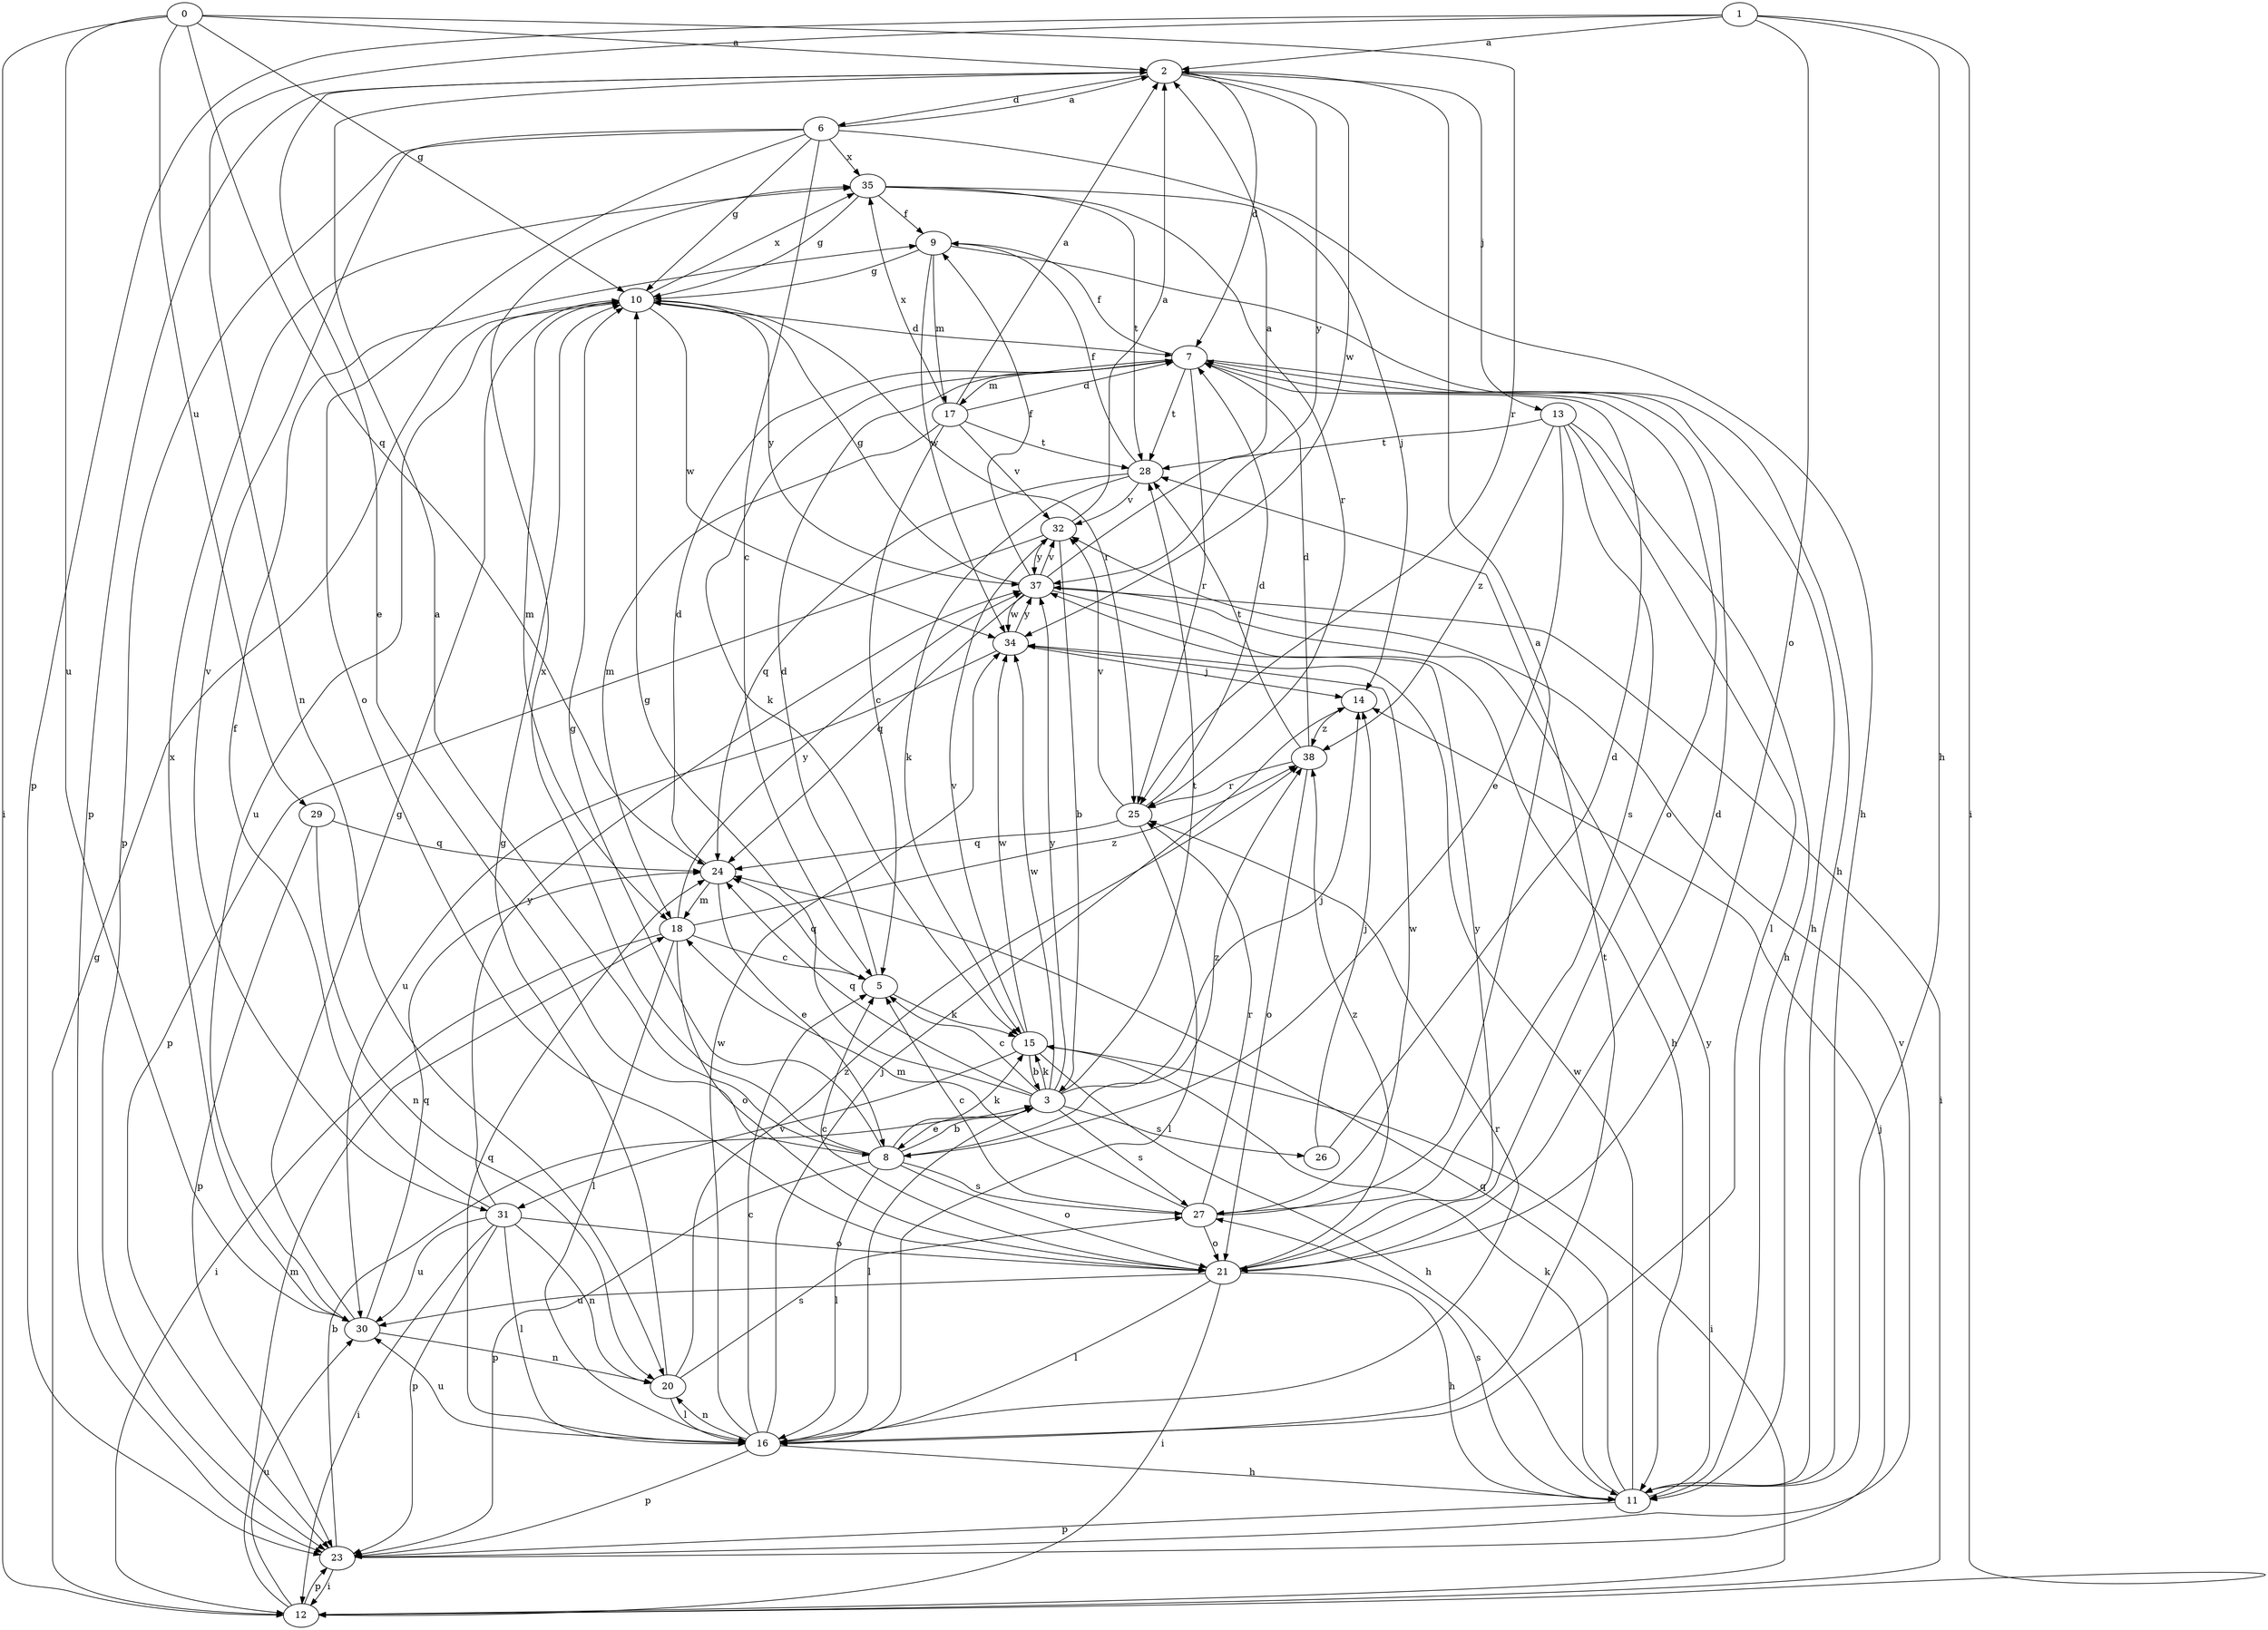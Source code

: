 strict digraph  {
0;
1;
2;
3;
5;
6;
7;
8;
9;
10;
11;
12;
13;
14;
15;
16;
17;
18;
20;
21;
23;
24;
25;
26;
27;
28;
29;
30;
31;
32;
34;
35;
37;
38;
0 -> 2  [label=a];
0 -> 10  [label=g];
0 -> 12  [label=i];
0 -> 24  [label=q];
0 -> 25  [label=r];
0 -> 29  [label=u];
0 -> 30  [label=u];
1 -> 2  [label=a];
1 -> 11  [label=h];
1 -> 12  [label=i];
1 -> 20  [label=n];
1 -> 21  [label=o];
1 -> 23  [label=p];
2 -> 6  [label=d];
2 -> 7  [label=d];
2 -> 8  [label=e];
2 -> 13  [label=j];
2 -> 23  [label=p];
2 -> 34  [label=w];
2 -> 37  [label=y];
3 -> 5  [label=c];
3 -> 8  [label=e];
3 -> 10  [label=g];
3 -> 14  [label=j];
3 -> 15  [label=k];
3 -> 16  [label=l];
3 -> 24  [label=q];
3 -> 26  [label=s];
3 -> 27  [label=s];
3 -> 28  [label=t];
3 -> 34  [label=w];
3 -> 37  [label=y];
5 -> 7  [label=d];
5 -> 15  [label=k];
5 -> 24  [label=q];
6 -> 2  [label=a];
6 -> 5  [label=c];
6 -> 10  [label=g];
6 -> 11  [label=h];
6 -> 21  [label=o];
6 -> 23  [label=p];
6 -> 31  [label=v];
6 -> 35  [label=x];
7 -> 9  [label=f];
7 -> 11  [label=h];
7 -> 15  [label=k];
7 -> 17  [label=m];
7 -> 21  [label=o];
7 -> 25  [label=r];
7 -> 28  [label=t];
8 -> 2  [label=a];
8 -> 3  [label=b];
8 -> 10  [label=g];
8 -> 15  [label=k];
8 -> 16  [label=l];
8 -> 21  [label=o];
8 -> 23  [label=p];
8 -> 27  [label=s];
8 -> 35  [label=x];
8 -> 38  [label=z];
9 -> 10  [label=g];
9 -> 11  [label=h];
9 -> 17  [label=m];
9 -> 34  [label=w];
10 -> 7  [label=d];
10 -> 18  [label=m];
10 -> 25  [label=r];
10 -> 30  [label=u];
10 -> 34  [label=w];
10 -> 35  [label=x];
10 -> 37  [label=y];
11 -> 15  [label=k];
11 -> 23  [label=p];
11 -> 24  [label=q];
11 -> 27  [label=s];
11 -> 34  [label=w];
11 -> 37  [label=y];
12 -> 10  [label=g];
12 -> 18  [label=m];
12 -> 23  [label=p];
12 -> 30  [label=u];
13 -> 8  [label=e];
13 -> 11  [label=h];
13 -> 16  [label=l];
13 -> 27  [label=s];
13 -> 28  [label=t];
13 -> 38  [label=z];
14 -> 38  [label=z];
15 -> 3  [label=b];
15 -> 11  [label=h];
15 -> 12  [label=i];
15 -> 31  [label=v];
15 -> 32  [label=v];
15 -> 34  [label=w];
16 -> 5  [label=c];
16 -> 11  [label=h];
16 -> 14  [label=j];
16 -> 20  [label=n];
16 -> 23  [label=p];
16 -> 24  [label=q];
16 -> 25  [label=r];
16 -> 28  [label=t];
16 -> 30  [label=u];
16 -> 34  [label=w];
17 -> 2  [label=a];
17 -> 5  [label=c];
17 -> 7  [label=d];
17 -> 18  [label=m];
17 -> 28  [label=t];
17 -> 32  [label=v];
17 -> 35  [label=x];
18 -> 5  [label=c];
18 -> 12  [label=i];
18 -> 16  [label=l];
18 -> 21  [label=o];
18 -> 37  [label=y];
18 -> 38  [label=z];
20 -> 10  [label=g];
20 -> 16  [label=l];
20 -> 27  [label=s];
20 -> 38  [label=z];
21 -> 5  [label=c];
21 -> 7  [label=d];
21 -> 11  [label=h];
21 -> 12  [label=i];
21 -> 16  [label=l];
21 -> 30  [label=u];
21 -> 37  [label=y];
21 -> 38  [label=z];
23 -> 3  [label=b];
23 -> 12  [label=i];
23 -> 14  [label=j];
23 -> 32  [label=v];
24 -> 7  [label=d];
24 -> 8  [label=e];
24 -> 18  [label=m];
25 -> 7  [label=d];
25 -> 16  [label=l];
25 -> 24  [label=q];
25 -> 32  [label=v];
26 -> 7  [label=d];
26 -> 14  [label=j];
27 -> 2  [label=a];
27 -> 5  [label=c];
27 -> 18  [label=m];
27 -> 21  [label=o];
27 -> 25  [label=r];
27 -> 34  [label=w];
28 -> 9  [label=f];
28 -> 15  [label=k];
28 -> 24  [label=q];
28 -> 32  [label=v];
29 -> 20  [label=n];
29 -> 23  [label=p];
29 -> 24  [label=q];
30 -> 10  [label=g];
30 -> 20  [label=n];
30 -> 24  [label=q];
30 -> 35  [label=x];
31 -> 9  [label=f];
31 -> 12  [label=i];
31 -> 16  [label=l];
31 -> 20  [label=n];
31 -> 21  [label=o];
31 -> 23  [label=p];
31 -> 30  [label=u];
31 -> 37  [label=y];
32 -> 2  [label=a];
32 -> 3  [label=b];
32 -> 23  [label=p];
32 -> 37  [label=y];
34 -> 14  [label=j];
34 -> 30  [label=u];
34 -> 37  [label=y];
35 -> 9  [label=f];
35 -> 10  [label=g];
35 -> 14  [label=j];
35 -> 25  [label=r];
35 -> 28  [label=t];
37 -> 2  [label=a];
37 -> 9  [label=f];
37 -> 10  [label=g];
37 -> 11  [label=h];
37 -> 12  [label=i];
37 -> 24  [label=q];
37 -> 32  [label=v];
37 -> 34  [label=w];
38 -> 7  [label=d];
38 -> 21  [label=o];
38 -> 25  [label=r];
38 -> 28  [label=t];
}
